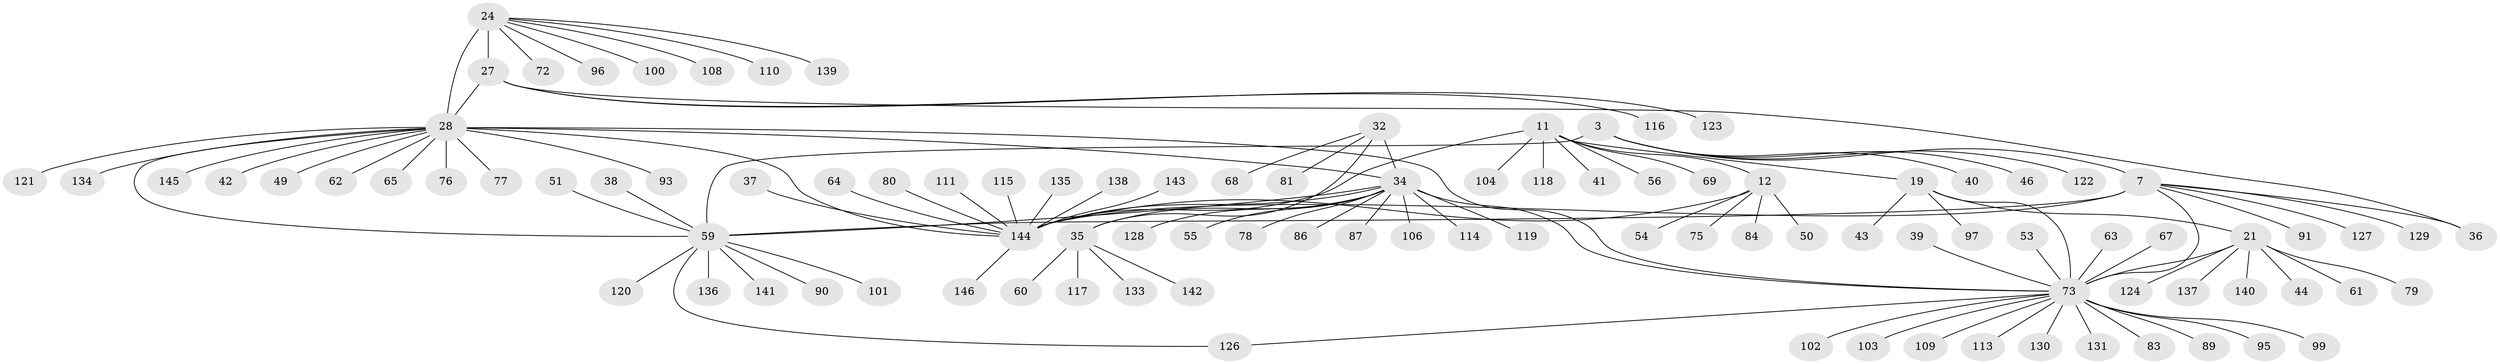 // original degree distribution, {9: 0.07534246575342465, 7: 0.0410958904109589, 8: 0.0410958904109589, 11: 0.02054794520547945, 10: 0.03424657534246575, 14: 0.00684931506849315, 13: 0.02054794520547945, 2: 0.1643835616438356, 1: 0.589041095890411, 3: 0.00684931506849315}
// Generated by graph-tools (version 1.1) at 2025/57/03/04/25 21:57:53]
// undirected, 102 vertices, 114 edges
graph export_dot {
graph [start="1"]
  node [color=gray90,style=filled];
  3 [super="+2"];
  7 [super="+1"];
  11 [super="+9"];
  12 [super="+10"];
  19 [super="+18"];
  21 [super="+20"];
  24 [super="+22"];
  27 [super="+26"];
  28 [super="+25"];
  32 [super="+29"];
  34 [super="+31+30"];
  35 [super="+33"];
  36;
  37;
  38;
  39;
  40;
  41;
  42;
  43;
  44;
  46;
  49;
  50;
  51;
  53;
  54;
  55;
  56;
  59 [super="+5+6"];
  60 [super="+52"];
  61;
  62;
  63;
  64;
  65 [super="+48"];
  67;
  68;
  69;
  72 [super="+66"];
  73 [super="+17"];
  75;
  76;
  77;
  78;
  79 [super="+45"];
  80;
  81;
  83 [super="+71"];
  84;
  86;
  87;
  89;
  90;
  91;
  93;
  95;
  96;
  97;
  99;
  100 [super="+98"];
  101;
  102;
  103 [super="+74"];
  104;
  106;
  108 [super="+107"];
  109;
  110;
  111;
  113 [super="+58"];
  114 [super="+88"];
  115;
  116;
  117;
  118;
  119 [super="+82"];
  120;
  121 [super="+92"];
  122 [super="+105"];
  123;
  124;
  126 [super="+125"];
  127;
  128;
  129;
  130 [super="+94"];
  131;
  133;
  134 [super="+132"];
  135 [super="+112"];
  136;
  137;
  138;
  139;
  140 [super="+85"];
  141;
  142;
  143;
  144 [super="+14"];
  145;
  146;
  3 -- 7 [weight=4];
  3 -- 40;
  3 -- 46;
  3 -- 122;
  3 -- 59 [weight=6];
  7 -- 36;
  7 -- 91;
  7 -- 129;
  7 -- 127;
  7 -- 59 [weight=6];
  7 -- 73;
  7 -- 144;
  11 -- 12 [weight=4];
  11 -- 19;
  11 -- 41;
  11 -- 104;
  11 -- 69;
  11 -- 118;
  11 -- 56;
  11 -- 144 [weight=6];
  12 -- 50;
  12 -- 84;
  12 -- 75;
  12 -- 54;
  12 -- 144 [weight=6];
  19 -- 21 [weight=4];
  19 -- 97;
  19 -- 43;
  19 -- 73 [weight=6];
  21 -- 44;
  21 -- 61;
  21 -- 137;
  21 -- 124;
  21 -- 79;
  21 -- 140;
  21 -- 73 [weight=6];
  24 -- 27 [weight=4];
  24 -- 28 [weight=6];
  24 -- 96;
  24 -- 110;
  24 -- 139;
  24 -- 72;
  24 -- 100;
  24 -- 108;
  27 -- 28 [weight=6];
  27 -- 36;
  27 -- 116;
  27 -- 123;
  28 -- 49;
  28 -- 59 [weight=2];
  28 -- 73 [weight=2];
  28 -- 93;
  28 -- 65;
  28 -- 121;
  28 -- 34;
  28 -- 134;
  28 -- 42;
  28 -- 76;
  28 -- 77;
  28 -- 145;
  28 -- 62;
  28 -- 144;
  32 -- 34 [weight=6];
  32 -- 35 [weight=4];
  32 -- 68;
  32 -- 81;
  34 -- 35 [weight=6];
  34 -- 87;
  34 -- 128;
  34 -- 78;
  34 -- 114;
  34 -- 106;
  34 -- 144 [weight=2];
  34 -- 55;
  34 -- 86;
  34 -- 119;
  34 -- 59;
  34 -- 73;
  35 -- 117;
  35 -- 142;
  35 -- 133;
  35 -- 60;
  37 -- 144;
  38 -- 59;
  39 -- 73;
  51 -- 59;
  53 -- 73;
  59 -- 141;
  59 -- 126;
  59 -- 101;
  59 -- 136;
  59 -- 120;
  59 -- 90;
  63 -- 73;
  64 -- 144;
  67 -- 73;
  73 -- 130;
  73 -- 131;
  73 -- 83;
  73 -- 89;
  73 -- 95;
  73 -- 99;
  73 -- 102;
  73 -- 103;
  73 -- 109;
  73 -- 113;
  73 -- 126;
  80 -- 144;
  111 -- 144;
  115 -- 144;
  135 -- 144;
  138 -- 144;
  143 -- 144;
  144 -- 146;
}

